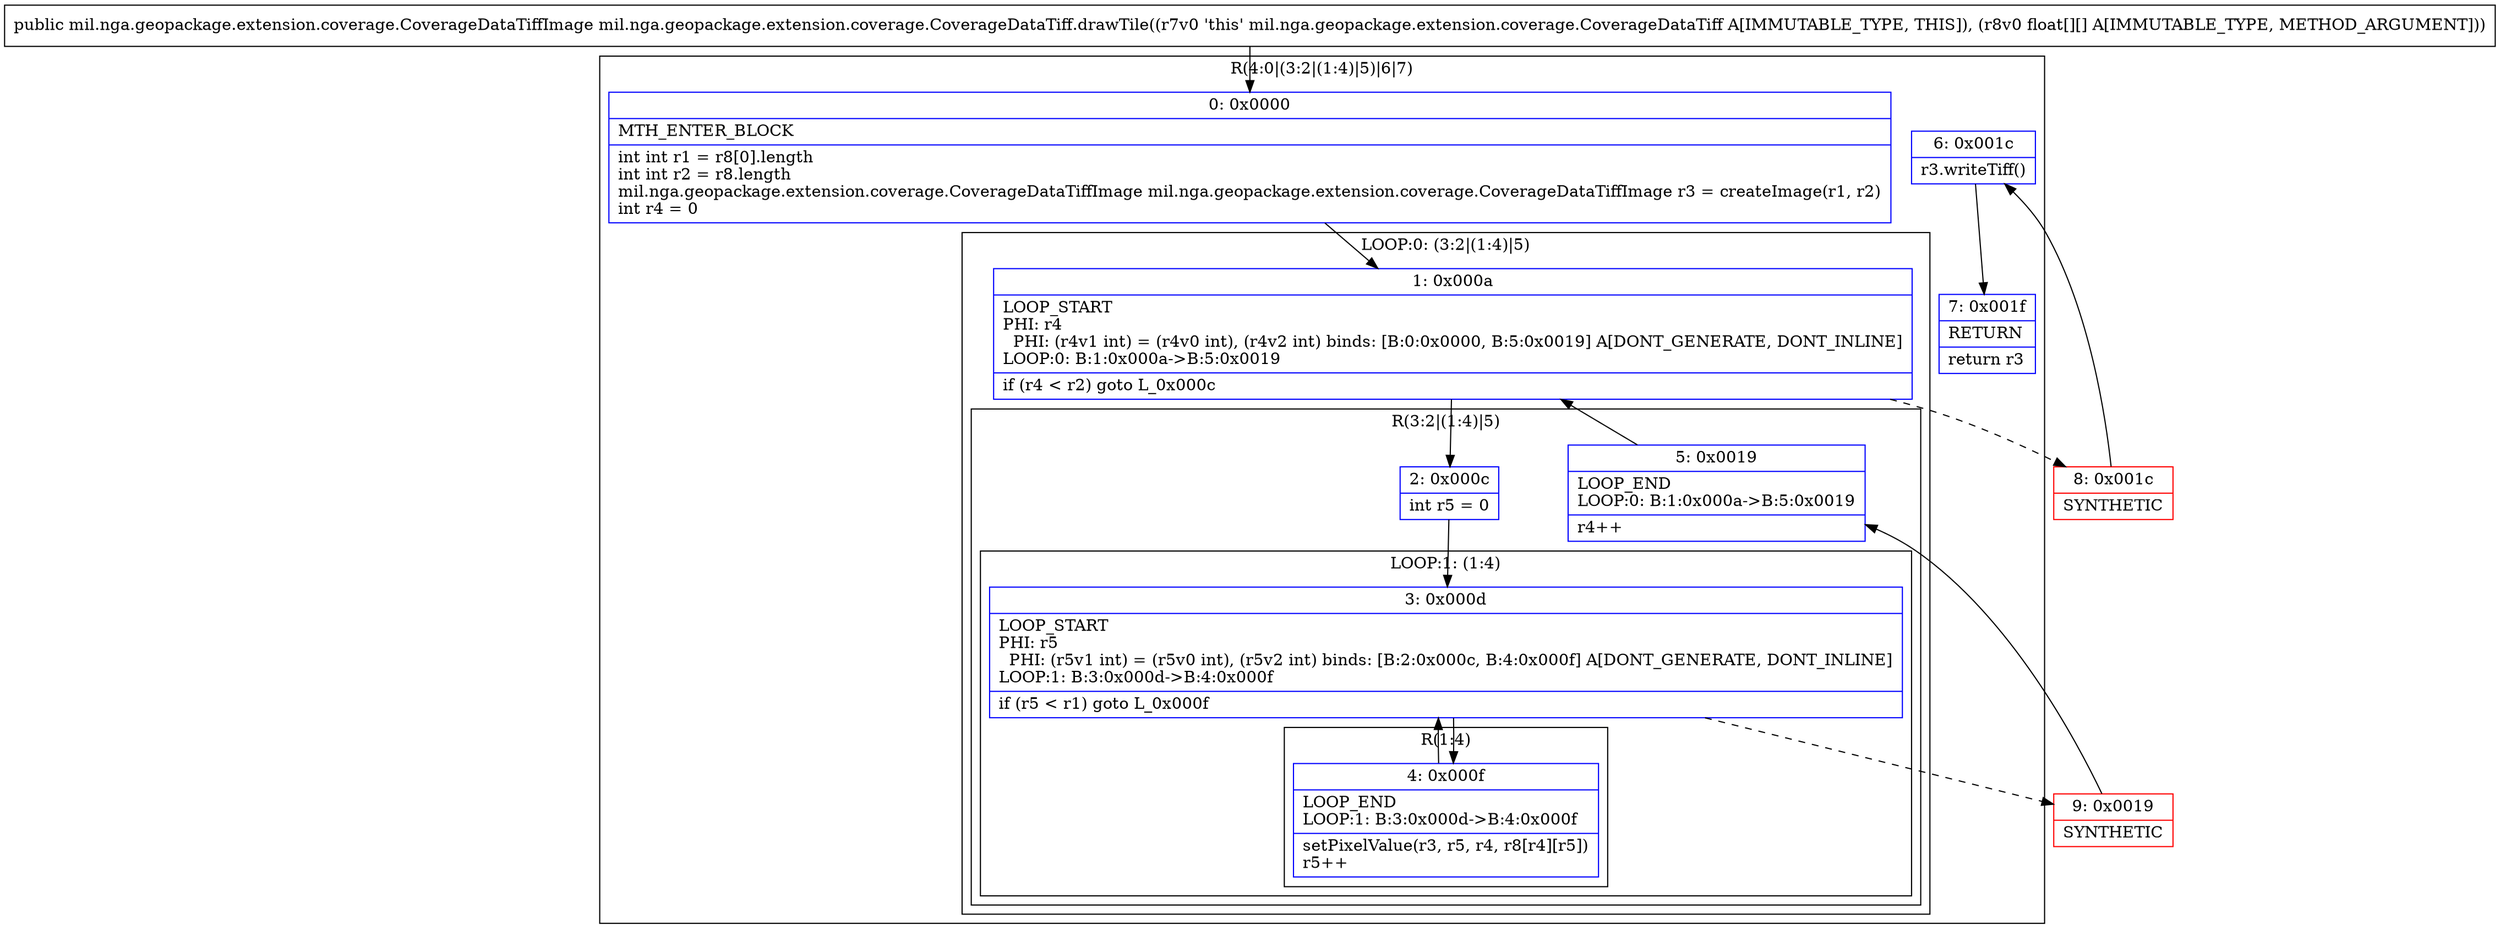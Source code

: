 digraph "CFG formil.nga.geopackage.extension.coverage.CoverageDataTiff.drawTile([[F)Lmil\/nga\/geopackage\/extension\/coverage\/CoverageDataTiffImage;" {
subgraph cluster_Region_926288922 {
label = "R(4:0|(3:2|(1:4)|5)|6|7)";
node [shape=record,color=blue];
Node_0 [shape=record,label="{0\:\ 0x0000|MTH_ENTER_BLOCK\l|int int r1 = r8[0].length\lint int r2 = r8.length\lmil.nga.geopackage.extension.coverage.CoverageDataTiffImage mil.nga.geopackage.extension.coverage.CoverageDataTiffImage r3 = createImage(r1, r2)\lint r4 = 0\l}"];
subgraph cluster_LoopRegion_1787927104 {
label = "LOOP:0: (3:2|(1:4)|5)";
node [shape=record,color=blue];
Node_1 [shape=record,label="{1\:\ 0x000a|LOOP_START\lPHI: r4 \l  PHI: (r4v1 int) = (r4v0 int), (r4v2 int) binds: [B:0:0x0000, B:5:0x0019] A[DONT_GENERATE, DONT_INLINE]\lLOOP:0: B:1:0x000a\-\>B:5:0x0019\l|if (r4 \< r2) goto L_0x000c\l}"];
subgraph cluster_Region_1403044855 {
label = "R(3:2|(1:4)|5)";
node [shape=record,color=blue];
Node_2 [shape=record,label="{2\:\ 0x000c|int r5 = 0\l}"];
subgraph cluster_LoopRegion_301180011 {
label = "LOOP:1: (1:4)";
node [shape=record,color=blue];
Node_3 [shape=record,label="{3\:\ 0x000d|LOOP_START\lPHI: r5 \l  PHI: (r5v1 int) = (r5v0 int), (r5v2 int) binds: [B:2:0x000c, B:4:0x000f] A[DONT_GENERATE, DONT_INLINE]\lLOOP:1: B:3:0x000d\-\>B:4:0x000f\l|if (r5 \< r1) goto L_0x000f\l}"];
subgraph cluster_Region_1425101743 {
label = "R(1:4)";
node [shape=record,color=blue];
Node_4 [shape=record,label="{4\:\ 0x000f|LOOP_END\lLOOP:1: B:3:0x000d\-\>B:4:0x000f\l|setPixelValue(r3, r5, r4, r8[r4][r5])\lr5++\l}"];
}
}
Node_5 [shape=record,label="{5\:\ 0x0019|LOOP_END\lLOOP:0: B:1:0x000a\-\>B:5:0x0019\l|r4++\l}"];
}
}
Node_6 [shape=record,label="{6\:\ 0x001c|r3.writeTiff()\l}"];
Node_7 [shape=record,label="{7\:\ 0x001f|RETURN\l|return r3\l}"];
}
Node_8 [shape=record,color=red,label="{8\:\ 0x001c|SYNTHETIC\l}"];
Node_9 [shape=record,color=red,label="{9\:\ 0x0019|SYNTHETIC\l}"];
MethodNode[shape=record,label="{public mil.nga.geopackage.extension.coverage.CoverageDataTiffImage mil.nga.geopackage.extension.coverage.CoverageDataTiff.drawTile((r7v0 'this' mil.nga.geopackage.extension.coverage.CoverageDataTiff A[IMMUTABLE_TYPE, THIS]), (r8v0 float[][] A[IMMUTABLE_TYPE, METHOD_ARGUMENT])) }"];
MethodNode -> Node_0;
Node_0 -> Node_1;
Node_1 -> Node_2;
Node_1 -> Node_8[style=dashed];
Node_2 -> Node_3;
Node_3 -> Node_4;
Node_3 -> Node_9[style=dashed];
Node_4 -> Node_3;
Node_5 -> Node_1;
Node_6 -> Node_7;
Node_8 -> Node_6;
Node_9 -> Node_5;
}

